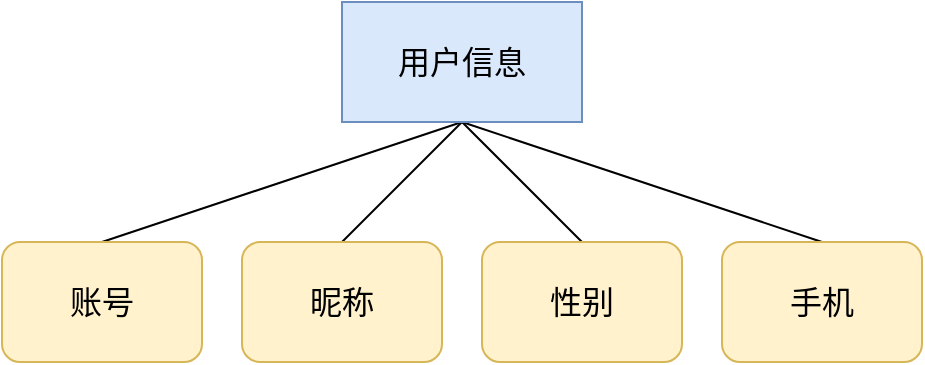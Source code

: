 <mxfile version="27.0.1">
  <diagram name="第 1 页" id="roltJBFtm7v3u1Vev79F">
    <mxGraphModel dx="776" dy="429" grid="1" gridSize="10" guides="1" tooltips="1" connect="1" arrows="1" fold="1" page="1" pageScale="1" pageWidth="827" pageHeight="1169" math="0" shadow="0">
      <root>
        <mxCell id="0" />
        <mxCell id="1" parent="0" />
        <mxCell id="WF_sjOZAgII8VHjWHukP-6" style="rounded=0;orthogonalLoop=1;jettySize=auto;html=1;exitX=0.5;exitY=1;exitDx=0;exitDy=0;entryX=0.5;entryY=0;entryDx=0;entryDy=0;endArrow=none;startFill=0;" edge="1" parent="1" source="WF_sjOZAgII8VHjWHukP-1" target="WF_sjOZAgII8VHjWHukP-2">
          <mxGeometry relative="1" as="geometry" />
        </mxCell>
        <mxCell id="WF_sjOZAgII8VHjWHukP-7" style="rounded=0;orthogonalLoop=1;jettySize=auto;html=1;exitX=0.5;exitY=1;exitDx=0;exitDy=0;entryX=0.5;entryY=0;entryDx=0;entryDy=0;endArrow=none;startFill=0;" edge="1" parent="1" source="WF_sjOZAgII8VHjWHukP-1" target="WF_sjOZAgII8VHjWHukP-3">
          <mxGeometry relative="1" as="geometry" />
        </mxCell>
        <mxCell id="WF_sjOZAgII8VHjWHukP-8" style="rounded=0;orthogonalLoop=1;jettySize=auto;html=1;exitX=0.5;exitY=1;exitDx=0;exitDy=0;entryX=0.5;entryY=0;entryDx=0;entryDy=0;endArrow=none;startFill=0;" edge="1" parent="1" source="WF_sjOZAgII8VHjWHukP-1" target="WF_sjOZAgII8VHjWHukP-4">
          <mxGeometry relative="1" as="geometry" />
        </mxCell>
        <mxCell id="WF_sjOZAgII8VHjWHukP-9" style="rounded=0;orthogonalLoop=1;jettySize=auto;html=1;exitX=0.5;exitY=1;exitDx=0;exitDy=0;entryX=0.5;entryY=0;entryDx=0;entryDy=0;endArrow=none;startFill=0;" edge="1" parent="1" source="WF_sjOZAgII8VHjWHukP-1" target="WF_sjOZAgII8VHjWHukP-5">
          <mxGeometry relative="1" as="geometry" />
        </mxCell>
        <mxCell id="WF_sjOZAgII8VHjWHukP-1" value="用户信息" style="rounded=0;whiteSpace=wrap;html=1;fontFamily=Times New Roman;fontSize=16;fillColor=#dae8fc;strokeColor=#6c8ebf;" vertex="1" parent="1">
          <mxGeometry x="280" y="240" width="120" height="60" as="geometry" />
        </mxCell>
        <mxCell id="WF_sjOZAgII8VHjWHukP-2" value="账号" style="rounded=1;whiteSpace=wrap;html=1;fontFamily=Times New Roman;fontSize=16;fillColor=#fff2cc;strokeColor=#d6b656;" vertex="1" parent="1">
          <mxGeometry x="110" y="360" width="100" height="60" as="geometry" />
        </mxCell>
        <mxCell id="WF_sjOZAgII8VHjWHukP-3" value="昵称" style="rounded=1;whiteSpace=wrap;html=1;fontFamily=Times New Roman;fontSize=16;fillColor=#fff2cc;strokeColor=#d6b656;" vertex="1" parent="1">
          <mxGeometry x="230" y="360" width="100" height="60" as="geometry" />
        </mxCell>
        <mxCell id="WF_sjOZAgII8VHjWHukP-4" value="性别" style="rounded=1;whiteSpace=wrap;html=1;fontFamily=Times New Roman;fontSize=16;fillColor=#fff2cc;strokeColor=#d6b656;" vertex="1" parent="1">
          <mxGeometry x="350" y="360" width="100" height="60" as="geometry" />
        </mxCell>
        <mxCell id="WF_sjOZAgII8VHjWHukP-5" value="手机" style="rounded=1;whiteSpace=wrap;html=1;fontFamily=Times New Roman;fontSize=16;fillColor=#fff2cc;strokeColor=#d6b656;" vertex="1" parent="1">
          <mxGeometry x="470" y="360" width="100" height="60" as="geometry" />
        </mxCell>
      </root>
    </mxGraphModel>
  </diagram>
</mxfile>
